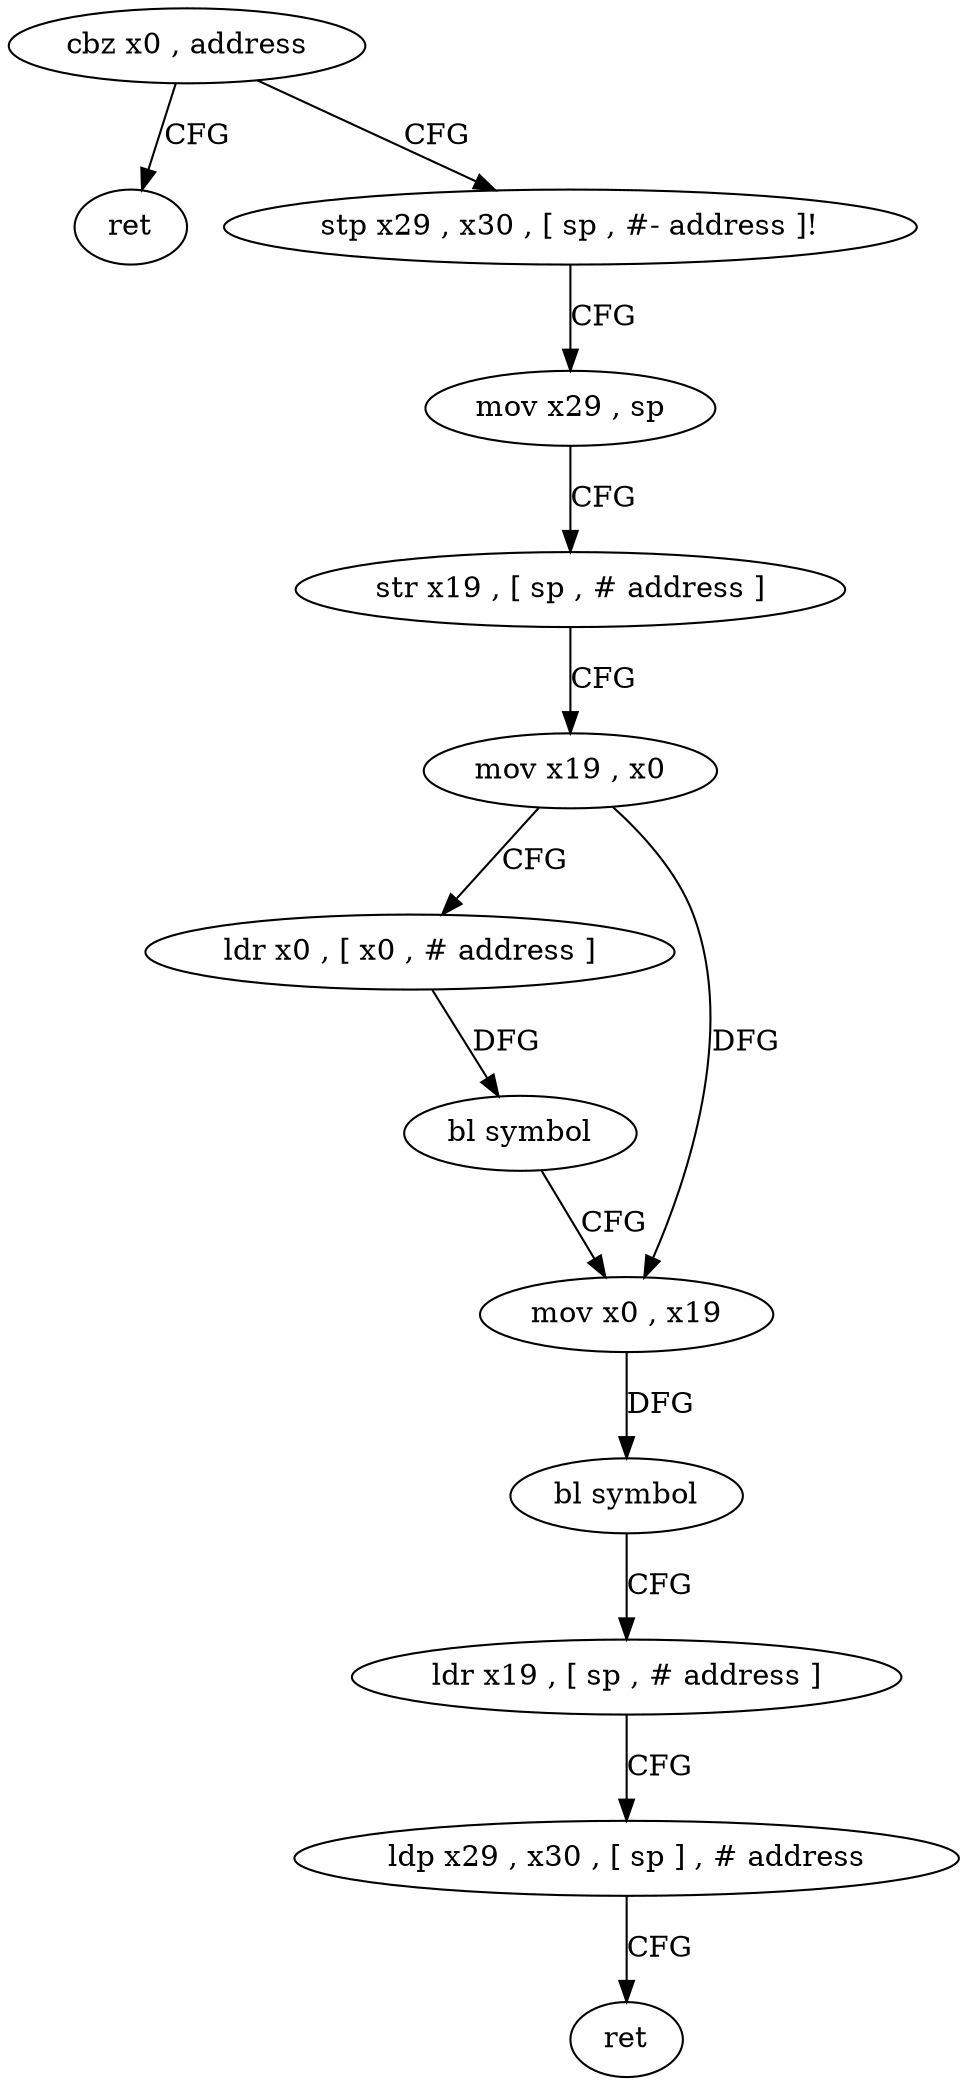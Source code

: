 digraph "func" {
"103504" [label = "cbz x0 , address" ]
"103552" [label = "ret" ]
"103508" [label = "stp x29 , x30 , [ sp , #- address ]!" ]
"103512" [label = "mov x29 , sp" ]
"103516" [label = "str x19 , [ sp , # address ]" ]
"103520" [label = "mov x19 , x0" ]
"103524" [label = "ldr x0 , [ x0 , # address ]" ]
"103528" [label = "bl symbol" ]
"103532" [label = "mov x0 , x19" ]
"103536" [label = "bl symbol" ]
"103540" [label = "ldr x19 , [ sp , # address ]" ]
"103544" [label = "ldp x29 , x30 , [ sp ] , # address" ]
"103548" [label = "ret" ]
"103504" -> "103552" [ label = "CFG" ]
"103504" -> "103508" [ label = "CFG" ]
"103508" -> "103512" [ label = "CFG" ]
"103512" -> "103516" [ label = "CFG" ]
"103516" -> "103520" [ label = "CFG" ]
"103520" -> "103524" [ label = "CFG" ]
"103520" -> "103532" [ label = "DFG" ]
"103524" -> "103528" [ label = "DFG" ]
"103528" -> "103532" [ label = "CFG" ]
"103532" -> "103536" [ label = "DFG" ]
"103536" -> "103540" [ label = "CFG" ]
"103540" -> "103544" [ label = "CFG" ]
"103544" -> "103548" [ label = "CFG" ]
}
